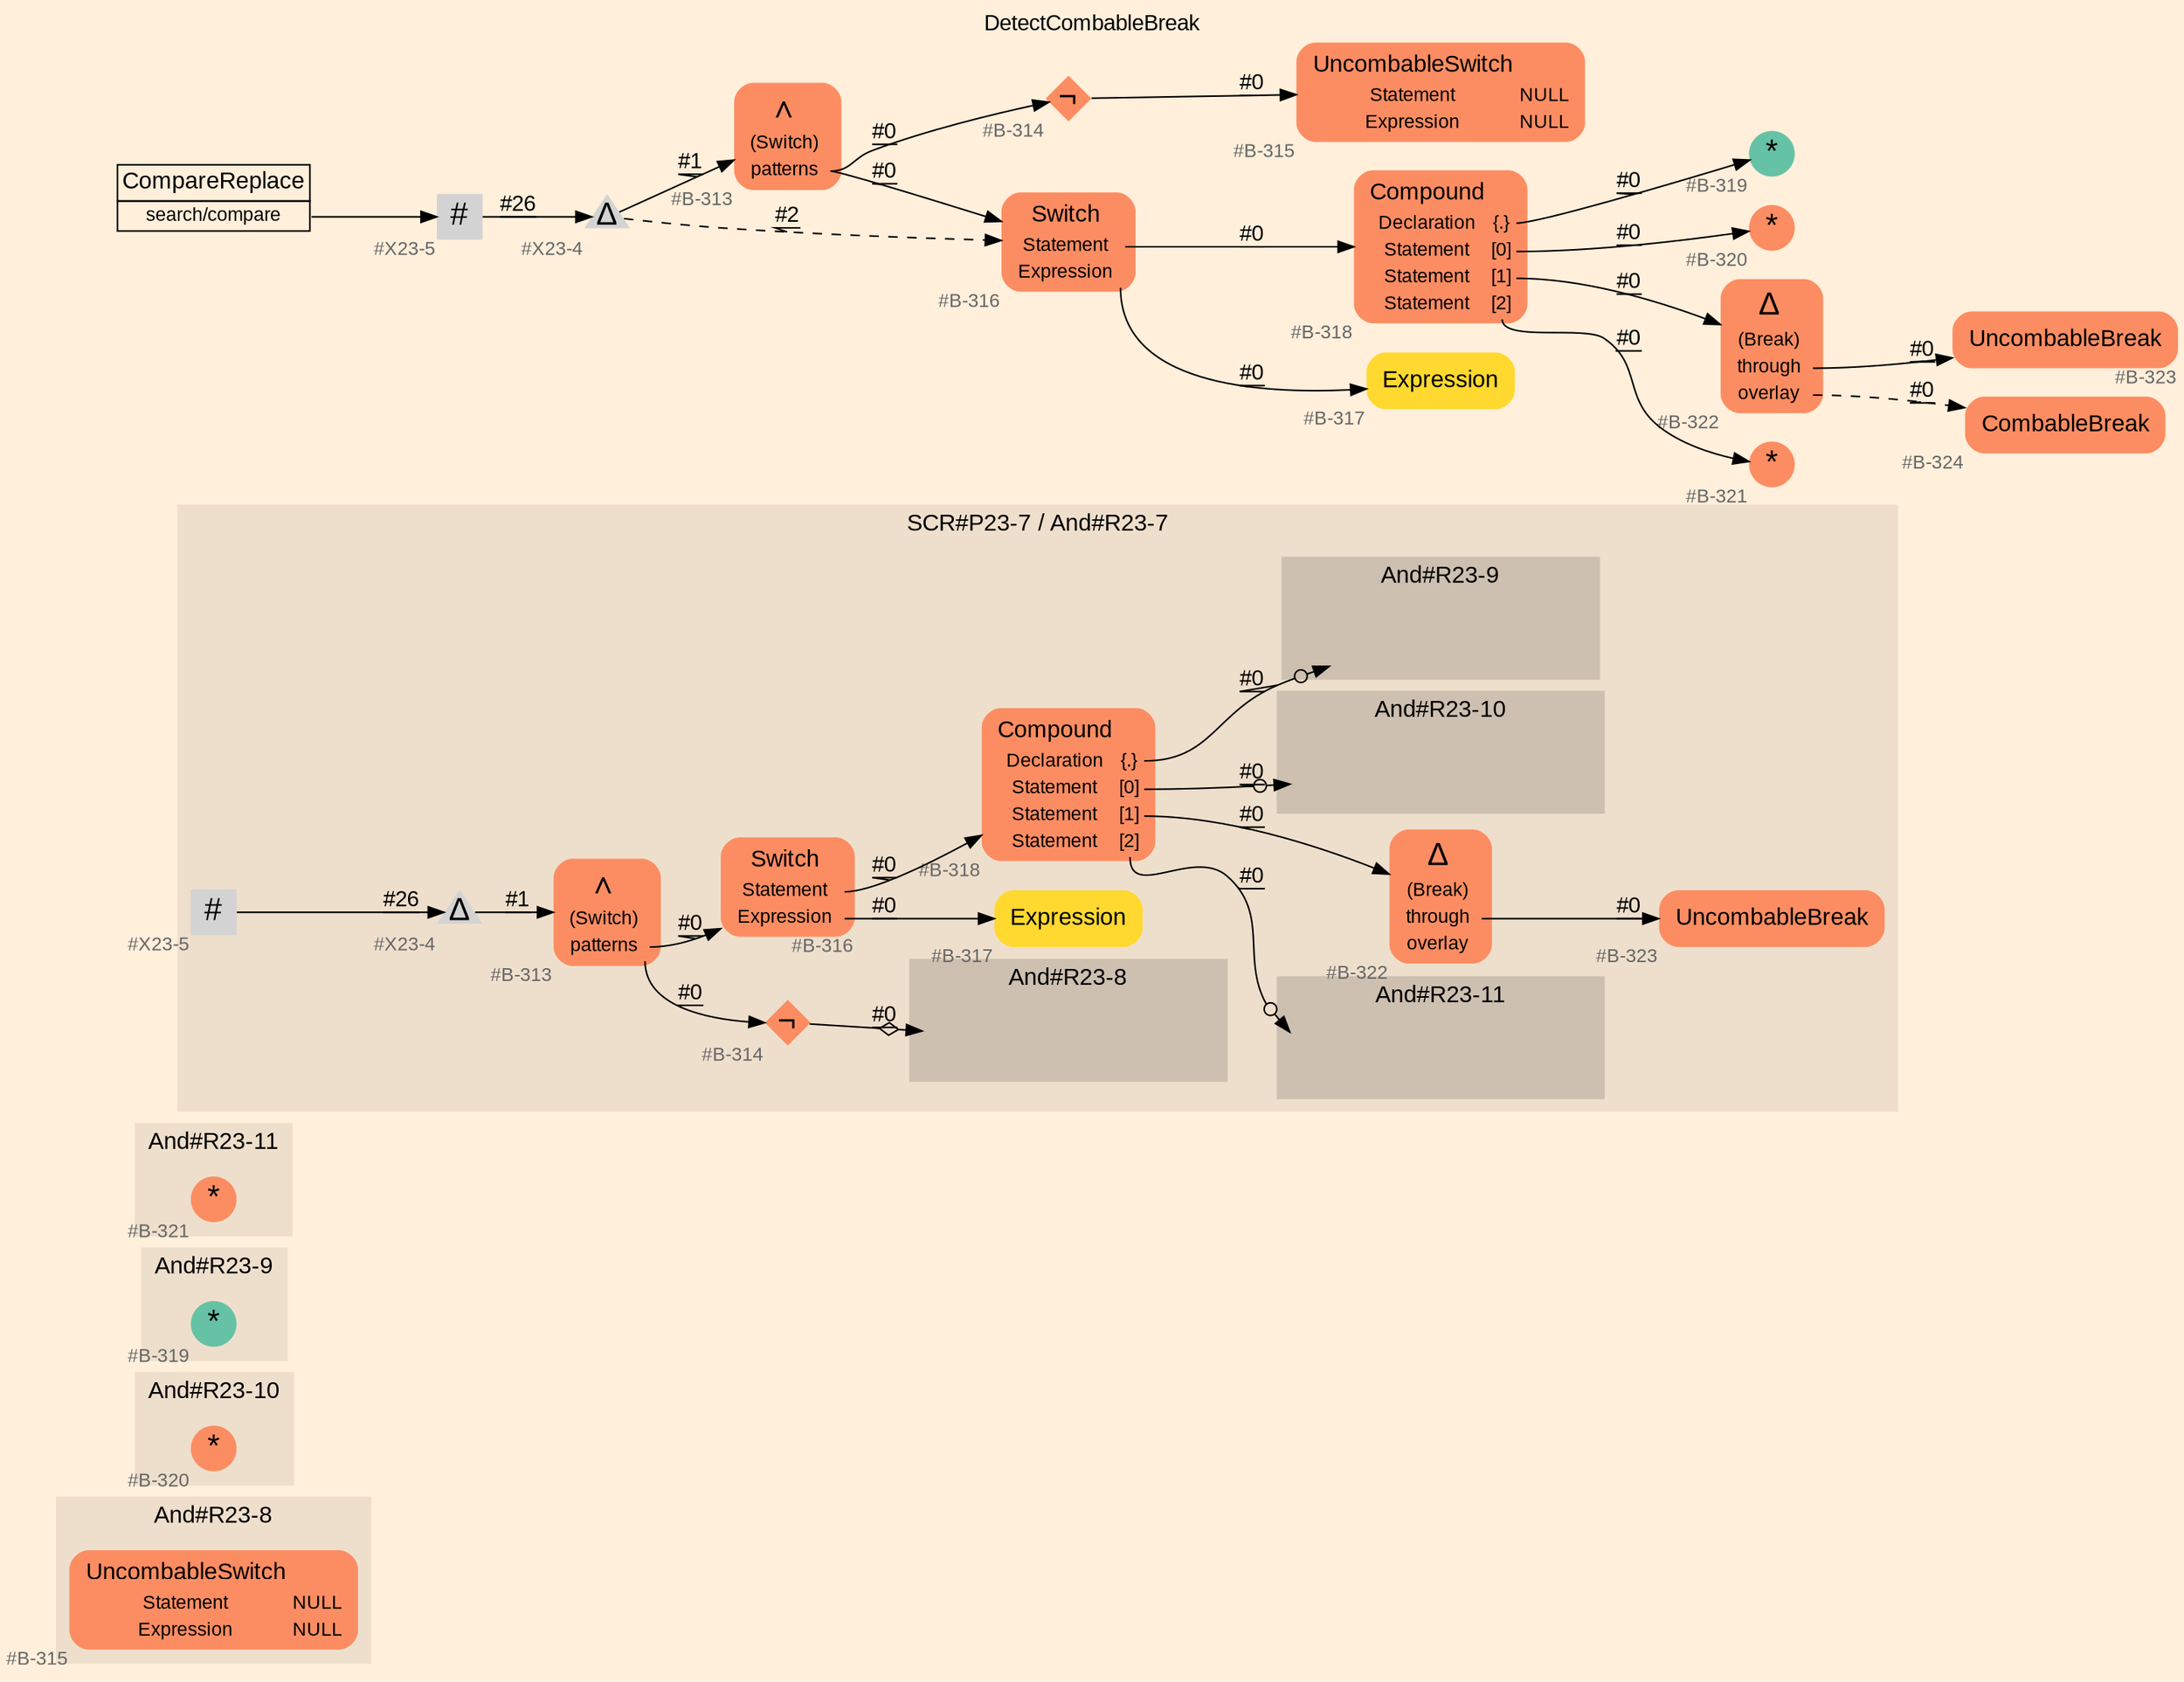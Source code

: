 digraph "DetectCombableBreak" {
label = "DetectCombableBreak"
labelloc = t
graph [
    rankdir = "LR"
    ranksep = 0.3
    bgcolor = antiquewhite1
    color = black
    fontcolor = black
    fontname = "Arial"
];
node [
    fontname = "Arial"
];
edge [
    fontname = "Arial"
];

// -------------------- figure And#R23-8 --------------------
// -------- region And#R23-8 ----------
subgraph "clusterAnd#R23-8" {
    label = "And#R23-8"
    style = "filled"
    color = antiquewhite2
    fontsize = "15"
    // -------- block And#R23-8/#B-315 ----------
    "And#R23-8/#B-315" [
        fillcolor = "/set28/2"
        xlabel = "#B-315"
        fontsize = "12"
        fontcolor = grey40
        shape = "plaintext"
        label = <<TABLE BORDER="0" CELLBORDER="0" CELLSPACING="0">
         <TR><TD><FONT COLOR="black" POINT-SIZE="15">UncombableSwitch</FONT></TD></TR>
         <TR><TD><FONT COLOR="black" POINT-SIZE="12">Statement</FONT></TD><TD PORT="port0"><FONT COLOR="black" POINT-SIZE="12">NULL</FONT></TD></TR>
         <TR><TD><FONT COLOR="black" POINT-SIZE="12">Expression</FONT></TD><TD PORT="port1"><FONT COLOR="black" POINT-SIZE="12">NULL</FONT></TD></TR>
        </TABLE>>
        style = "rounded,filled"
    ];
    
}


// -------------------- figure And#R23-10 --------------------
// -------- region And#R23-10 ----------
subgraph "clusterAnd#R23-10" {
    label = "And#R23-10"
    style = "filled"
    color = antiquewhite2
    fontsize = "15"
    // -------- block And#R23-10/#B-320 ----------
    "And#R23-10/#B-320" [
        fillcolor = "/set28/2"
        xlabel = "#B-320"
        fontsize = "12"
        fontcolor = grey40
        shape = "circle"
        label = <<FONT COLOR="black" POINT-SIZE="20">*</FONT>>
        style = "filled"
        penwidth = 0.0
        fixedsize = true
        width = 0.4
        height = 0.4
    ];
    
}


// -------------------- figure And#R23-9 --------------------
// -------- region And#R23-9 ----------
subgraph "clusterAnd#R23-9" {
    label = "And#R23-9"
    style = "filled"
    color = antiquewhite2
    fontsize = "15"
    // -------- block And#R23-9/#B-319 ----------
    "And#R23-9/#B-319" [
        fillcolor = "/set28/1"
        xlabel = "#B-319"
        fontsize = "12"
        fontcolor = grey40
        shape = "circle"
        label = <<FONT COLOR="black" POINT-SIZE="20">*</FONT>>
        style = "filled"
        penwidth = 0.0
        fixedsize = true
        width = 0.4
        height = 0.4
    ];
    
}


// -------------------- figure And#R23-11 --------------------
// -------- region And#R23-11 ----------
subgraph "clusterAnd#R23-11" {
    label = "And#R23-11"
    style = "filled"
    color = antiquewhite2
    fontsize = "15"
    // -------- block And#R23-11/#B-321 ----------
    "And#R23-11/#B-321" [
        fillcolor = "/set28/2"
        xlabel = "#B-321"
        fontsize = "12"
        fontcolor = grey40
        shape = "circle"
        label = <<FONT COLOR="black" POINT-SIZE="20">*</FONT>>
        style = "filled"
        penwidth = 0.0
        fixedsize = true
        width = 0.4
        height = 0.4
    ];
    
}


// -------------------- figure And#R23-7 --------------------
// -------- region And#R23-7 ----------
subgraph "clusterAnd#R23-7" {
    label = "SCR#P23-7 / And#R23-7"
    style = "filled"
    color = antiquewhite2
    fontsize = "15"
    // -------- block And#R23-7/#B-314 ----------
    "And#R23-7/#B-314" [
        fillcolor = "/set28/2"
        xlabel = "#B-314"
        fontsize = "12"
        fontcolor = grey40
        shape = "diamond"
        label = <<FONT COLOR="black" POINT-SIZE="20">¬</FONT>>
        style = "filled"
        penwidth = 0.0
        fixedsize = true
        width = 0.4
        height = 0.4
    ];
    
    // -------- block And#R23-7/#X23-4 ----------
    "And#R23-7/#X23-4" [
        xlabel = "#X23-4"
        fontsize = "12"
        fontcolor = grey40
        shape = "triangle"
        label = <<FONT COLOR="black" POINT-SIZE="20">Δ</FONT>>
        style = "filled"
        penwidth = 0.0
        fixedsize = true
        width = 0.4
        height = 0.4
    ];
    
    // -------- block And#R23-7/#B-322 ----------
    "And#R23-7/#B-322" [
        fillcolor = "/set28/2"
        xlabel = "#B-322"
        fontsize = "12"
        fontcolor = grey40
        shape = "plaintext"
        label = <<TABLE BORDER="0" CELLBORDER="0" CELLSPACING="0">
         <TR><TD><FONT COLOR="black" POINT-SIZE="20">Δ</FONT></TD></TR>
         <TR><TD><FONT COLOR="black" POINT-SIZE="12">(Break)</FONT></TD><TD PORT="port0"></TD></TR>
         <TR><TD><FONT COLOR="black" POINT-SIZE="12">through</FONT></TD><TD PORT="port1"></TD></TR>
         <TR><TD><FONT COLOR="black" POINT-SIZE="12">overlay</FONT></TD><TD PORT="port2"></TD></TR>
        </TABLE>>
        style = "rounded,filled"
    ];
    
    // -------- block And#R23-7/#B-313 ----------
    "And#R23-7/#B-313" [
        fillcolor = "/set28/2"
        xlabel = "#B-313"
        fontsize = "12"
        fontcolor = grey40
        shape = "plaintext"
        label = <<TABLE BORDER="0" CELLBORDER="0" CELLSPACING="0">
         <TR><TD><FONT COLOR="black" POINT-SIZE="20">∧</FONT></TD></TR>
         <TR><TD><FONT COLOR="black" POINT-SIZE="12">(Switch)</FONT></TD><TD PORT="port0"></TD></TR>
         <TR><TD><FONT COLOR="black" POINT-SIZE="12">patterns</FONT></TD><TD PORT="port1"></TD></TR>
        </TABLE>>
        style = "rounded,filled"
    ];
    
    // -------- block And#R23-7/#B-317 ----------
    "And#R23-7/#B-317" [
        fillcolor = "/set28/6"
        xlabel = "#B-317"
        fontsize = "12"
        fontcolor = grey40
        shape = "plaintext"
        label = <<TABLE BORDER="0" CELLBORDER="0" CELLSPACING="0">
         <TR><TD><FONT COLOR="black" POINT-SIZE="15">Expression</FONT></TD></TR>
        </TABLE>>
        style = "rounded,filled"
    ];
    
    // -------- block And#R23-7/#B-316 ----------
    "And#R23-7/#B-316" [
        fillcolor = "/set28/2"
        xlabel = "#B-316"
        fontsize = "12"
        fontcolor = grey40
        shape = "plaintext"
        label = <<TABLE BORDER="0" CELLBORDER="0" CELLSPACING="0">
         <TR><TD><FONT COLOR="black" POINT-SIZE="15">Switch</FONT></TD></TR>
         <TR><TD><FONT COLOR="black" POINT-SIZE="12">Statement</FONT></TD><TD PORT="port0"></TD></TR>
         <TR><TD><FONT COLOR="black" POINT-SIZE="12">Expression</FONT></TD><TD PORT="port1"></TD></TR>
        </TABLE>>
        style = "rounded,filled"
    ];
    
    // -------- block And#R23-7/#B-318 ----------
    "And#R23-7/#B-318" [
        fillcolor = "/set28/2"
        xlabel = "#B-318"
        fontsize = "12"
        fontcolor = grey40
        shape = "plaintext"
        label = <<TABLE BORDER="0" CELLBORDER="0" CELLSPACING="0">
         <TR><TD><FONT COLOR="black" POINT-SIZE="15">Compound</FONT></TD></TR>
         <TR><TD><FONT COLOR="black" POINT-SIZE="12">Declaration</FONT></TD><TD PORT="port0"><FONT COLOR="black" POINT-SIZE="12">{.}</FONT></TD></TR>
         <TR><TD><FONT COLOR="black" POINT-SIZE="12">Statement</FONT></TD><TD PORT="port1"><FONT COLOR="black" POINT-SIZE="12">[0]</FONT></TD></TR>
         <TR><TD><FONT COLOR="black" POINT-SIZE="12">Statement</FONT></TD><TD PORT="port2"><FONT COLOR="black" POINT-SIZE="12">[1]</FONT></TD></TR>
         <TR><TD><FONT COLOR="black" POINT-SIZE="12">Statement</FONT></TD><TD PORT="port3"><FONT COLOR="black" POINT-SIZE="12">[2]</FONT></TD></TR>
        </TABLE>>
        style = "rounded,filled"
    ];
    
    // -------- block And#R23-7/#X23-5 ----------
    "And#R23-7/#X23-5" [
        xlabel = "#X23-5"
        fontsize = "12"
        fontcolor = grey40
        shape = "square"
        label = <<FONT COLOR="black" POINT-SIZE="20">#</FONT>>
        style = "filled"
        penwidth = 0.0
        fixedsize = true
        width = 0.4
        height = 0.4
    ];
    
    // -------- block And#R23-7/#B-323 ----------
    "And#R23-7/#B-323" [
        fillcolor = "/set28/2"
        xlabel = "#B-323"
        fontsize = "12"
        fontcolor = grey40
        shape = "plaintext"
        label = <<TABLE BORDER="0" CELLBORDER="0" CELLSPACING="0">
         <TR><TD><FONT COLOR="black" POINT-SIZE="15">UncombableBreak</FONT></TD></TR>
        </TABLE>>
        style = "rounded,filled"
    ];
    
    // -------- region And#R23-7/And#R23-8 ----------
    subgraph "clusterAnd#R23-7/And#R23-8" {
        label = "And#R23-8"
        style = "filled"
        color = antiquewhite3
        fontsize = "15"
        // -------- block And#R23-7/And#R23-8/#B-315 ----------
        "And#R23-7/And#R23-8/#B-315" [
            fillcolor = "/set28/2"
            xlabel = "#B-315"
            fontsize = "12"
            fontcolor = grey40
            shape = "none"
            style = "invisible"
        ];
        
    }
    
    // -------- region And#R23-7/And#R23-9 ----------
    subgraph "clusterAnd#R23-7/And#R23-9" {
        label = "And#R23-9"
        style = "filled"
        color = antiquewhite3
        fontsize = "15"
        // -------- block And#R23-7/And#R23-9/#B-319 ----------
        "And#R23-7/And#R23-9/#B-319" [
            fillcolor = "/set28/1"
            xlabel = "#B-319"
            fontsize = "12"
            fontcolor = grey40
            shape = "none"
            style = "invisible"
        ];
        
    }
    
    // -------- region And#R23-7/And#R23-10 ----------
    subgraph "clusterAnd#R23-7/And#R23-10" {
        label = "And#R23-10"
        style = "filled"
        color = antiquewhite3
        fontsize = "15"
        // -------- block And#R23-7/And#R23-10/#B-320 ----------
        "And#R23-7/And#R23-10/#B-320" [
            fillcolor = "/set28/2"
            xlabel = "#B-320"
            fontsize = "12"
            fontcolor = grey40
            shape = "none"
            style = "invisible"
        ];
        
    }
    
    // -------- region And#R23-7/And#R23-11 ----------
    subgraph "clusterAnd#R23-7/And#R23-11" {
        label = "And#R23-11"
        style = "filled"
        color = antiquewhite3
        fontsize = "15"
        // -------- block And#R23-7/And#R23-11/#B-321 ----------
        "And#R23-7/And#R23-11/#B-321" [
            fillcolor = "/set28/2"
            xlabel = "#B-321"
            fontsize = "12"
            fontcolor = grey40
            shape = "none"
            style = "invisible"
        ];
        
    }
    
}

"And#R23-7/#B-314" -> "And#R23-7/And#R23-8/#B-315" [
    arrowhead="normalnoneodiamond"
    label = "#0"
    decorate = true
    color = black
    fontcolor = black
];

"And#R23-7/#X23-4" -> "And#R23-7/#B-313" [
    label = "#1"
    decorate = true
    color = black
    fontcolor = black
];

"And#R23-7/#B-322":port1 -> "And#R23-7/#B-323" [
    label = "#0"
    decorate = true
    color = black
    fontcolor = black
];

"And#R23-7/#B-313":port1 -> "And#R23-7/#B-314" [
    label = "#0"
    decorate = true
    color = black
    fontcolor = black
];

"And#R23-7/#B-313":port1 -> "And#R23-7/#B-316" [
    label = "#0"
    decorate = true
    color = black
    fontcolor = black
];

"And#R23-7/#B-316":port0 -> "And#R23-7/#B-318" [
    label = "#0"
    decorate = true
    color = black
    fontcolor = black
];

"And#R23-7/#B-316":port1 -> "And#R23-7/#B-317" [
    label = "#0"
    decorate = true
    color = black
    fontcolor = black
];

"And#R23-7/#B-318":port0 -> "And#R23-7/And#R23-9/#B-319" [
    arrowhead="normalnoneodot"
    label = "#0"
    decorate = true
    color = black
    fontcolor = black
];

"And#R23-7/#B-318":port1 -> "And#R23-7/And#R23-10/#B-320" [
    arrowhead="normalnoneodot"
    label = "#0"
    decorate = true
    color = black
    fontcolor = black
];

"And#R23-7/#B-318":port2 -> "And#R23-7/#B-322" [
    label = "#0"
    decorate = true
    color = black
    fontcolor = black
];

"And#R23-7/#B-318":port3 -> "And#R23-7/And#R23-11/#B-321" [
    arrowhead="normalnoneodot"
    label = "#0"
    decorate = true
    color = black
    fontcolor = black
];

"And#R23-7/#X23-5" -> "And#R23-7/#X23-4" [
    label = "#26"
    decorate = true
    color = black
    fontcolor = black
];


// -------------------- transformation figure --------------------
// -------- block CR#X23-6 ----------
"CR#X23-6" [
    fillcolor = antiquewhite1
    fontsize = "12"
    fontcolor = grey40
    shape = "plaintext"
    label = <<TABLE BORDER="0" CELLBORDER="1" CELLSPACING="0">
     <TR><TD><FONT COLOR="black" POINT-SIZE="15">CompareReplace</FONT></TD></TR>
     <TR><TD PORT="port0"><FONT COLOR="black" POINT-SIZE="12">search/compare</FONT></TD></TR>
    </TABLE>>
    style = "filled"
    color = black
];

// -------- block #X23-5 ----------
"#X23-5" [
    xlabel = "#X23-5"
    fontsize = "12"
    fontcolor = grey40
    shape = "square"
    label = <<FONT COLOR="black" POINT-SIZE="20">#</FONT>>
    style = "filled"
    penwidth = 0.0
    fixedsize = true
    width = 0.4
    height = 0.4
];

// -------- block #X23-4 ----------
"#X23-4" [
    xlabel = "#X23-4"
    fontsize = "12"
    fontcolor = grey40
    shape = "triangle"
    label = <<FONT COLOR="black" POINT-SIZE="20">Δ</FONT>>
    style = "filled"
    penwidth = 0.0
    fixedsize = true
    width = 0.4
    height = 0.4
];

// -------- block #B-313 ----------
"#B-313" [
    fillcolor = "/set28/2"
    xlabel = "#B-313"
    fontsize = "12"
    fontcolor = grey40
    shape = "plaintext"
    label = <<TABLE BORDER="0" CELLBORDER="0" CELLSPACING="0">
     <TR><TD><FONT COLOR="black" POINT-SIZE="20">∧</FONT></TD></TR>
     <TR><TD><FONT COLOR="black" POINT-SIZE="12">(Switch)</FONT></TD><TD PORT="port0"></TD></TR>
     <TR><TD><FONT COLOR="black" POINT-SIZE="12">patterns</FONT></TD><TD PORT="port1"></TD></TR>
    </TABLE>>
    style = "rounded,filled"
];

// -------- block #B-314 ----------
"#B-314" [
    fillcolor = "/set28/2"
    xlabel = "#B-314"
    fontsize = "12"
    fontcolor = grey40
    shape = "diamond"
    label = <<FONT COLOR="black" POINT-SIZE="20">¬</FONT>>
    style = "filled"
    penwidth = 0.0
    fixedsize = true
    width = 0.4
    height = 0.4
];

// -------- block #B-315 ----------
"#B-315" [
    fillcolor = "/set28/2"
    xlabel = "#B-315"
    fontsize = "12"
    fontcolor = grey40
    shape = "plaintext"
    label = <<TABLE BORDER="0" CELLBORDER="0" CELLSPACING="0">
     <TR><TD><FONT COLOR="black" POINT-SIZE="15">UncombableSwitch</FONT></TD></TR>
     <TR><TD><FONT COLOR="black" POINT-SIZE="12">Statement</FONT></TD><TD PORT="port0"><FONT COLOR="black" POINT-SIZE="12">NULL</FONT></TD></TR>
     <TR><TD><FONT COLOR="black" POINT-SIZE="12">Expression</FONT></TD><TD PORT="port1"><FONT COLOR="black" POINT-SIZE="12">NULL</FONT></TD></TR>
    </TABLE>>
    style = "rounded,filled"
];

// -------- block #B-316 ----------
"#B-316" [
    fillcolor = "/set28/2"
    xlabel = "#B-316"
    fontsize = "12"
    fontcolor = grey40
    shape = "plaintext"
    label = <<TABLE BORDER="0" CELLBORDER="0" CELLSPACING="0">
     <TR><TD><FONT COLOR="black" POINT-SIZE="15">Switch</FONT></TD></TR>
     <TR><TD><FONT COLOR="black" POINT-SIZE="12">Statement</FONT></TD><TD PORT="port0"></TD></TR>
     <TR><TD><FONT COLOR="black" POINT-SIZE="12">Expression</FONT></TD><TD PORT="port1"></TD></TR>
    </TABLE>>
    style = "rounded,filled"
];

// -------- block #B-318 ----------
"#B-318" [
    fillcolor = "/set28/2"
    xlabel = "#B-318"
    fontsize = "12"
    fontcolor = grey40
    shape = "plaintext"
    label = <<TABLE BORDER="0" CELLBORDER="0" CELLSPACING="0">
     <TR><TD><FONT COLOR="black" POINT-SIZE="15">Compound</FONT></TD></TR>
     <TR><TD><FONT COLOR="black" POINT-SIZE="12">Declaration</FONT></TD><TD PORT="port0"><FONT COLOR="black" POINT-SIZE="12">{.}</FONT></TD></TR>
     <TR><TD><FONT COLOR="black" POINT-SIZE="12">Statement</FONT></TD><TD PORT="port1"><FONT COLOR="black" POINT-SIZE="12">[0]</FONT></TD></TR>
     <TR><TD><FONT COLOR="black" POINT-SIZE="12">Statement</FONT></TD><TD PORT="port2"><FONT COLOR="black" POINT-SIZE="12">[1]</FONT></TD></TR>
     <TR><TD><FONT COLOR="black" POINT-SIZE="12">Statement</FONT></TD><TD PORT="port3"><FONT COLOR="black" POINT-SIZE="12">[2]</FONT></TD></TR>
    </TABLE>>
    style = "rounded,filled"
];

// -------- block #B-319 ----------
"#B-319" [
    fillcolor = "/set28/1"
    xlabel = "#B-319"
    fontsize = "12"
    fontcolor = grey40
    shape = "circle"
    label = <<FONT COLOR="black" POINT-SIZE="20">*</FONT>>
    style = "filled"
    penwidth = 0.0
    fixedsize = true
    width = 0.4
    height = 0.4
];

// -------- block #B-320 ----------
"#B-320" [
    fillcolor = "/set28/2"
    xlabel = "#B-320"
    fontsize = "12"
    fontcolor = grey40
    shape = "circle"
    label = <<FONT COLOR="black" POINT-SIZE="20">*</FONT>>
    style = "filled"
    penwidth = 0.0
    fixedsize = true
    width = 0.4
    height = 0.4
];

// -------- block #B-322 ----------
"#B-322" [
    fillcolor = "/set28/2"
    xlabel = "#B-322"
    fontsize = "12"
    fontcolor = grey40
    shape = "plaintext"
    label = <<TABLE BORDER="0" CELLBORDER="0" CELLSPACING="0">
     <TR><TD><FONT COLOR="black" POINT-SIZE="20">Δ</FONT></TD></TR>
     <TR><TD><FONT COLOR="black" POINT-SIZE="12">(Break)</FONT></TD><TD PORT="port0"></TD></TR>
     <TR><TD><FONT COLOR="black" POINT-SIZE="12">through</FONT></TD><TD PORT="port1"></TD></TR>
     <TR><TD><FONT COLOR="black" POINT-SIZE="12">overlay</FONT></TD><TD PORT="port2"></TD></TR>
    </TABLE>>
    style = "rounded,filled"
];

// -------- block #B-323 ----------
"#B-323" [
    fillcolor = "/set28/2"
    xlabel = "#B-323"
    fontsize = "12"
    fontcolor = grey40
    shape = "plaintext"
    label = <<TABLE BORDER="0" CELLBORDER="0" CELLSPACING="0">
     <TR><TD><FONT COLOR="black" POINT-SIZE="15">UncombableBreak</FONT></TD></TR>
    </TABLE>>
    style = "rounded,filled"
];

// -------- block #B-324 ----------
"#B-324" [
    fillcolor = "/set28/2"
    xlabel = "#B-324"
    fontsize = "12"
    fontcolor = grey40
    shape = "plaintext"
    label = <<TABLE BORDER="0" CELLBORDER="0" CELLSPACING="0">
     <TR><TD><FONT COLOR="black" POINT-SIZE="15">CombableBreak</FONT></TD></TR>
    </TABLE>>
    style = "rounded,filled"
];

// -------- block #B-321 ----------
"#B-321" [
    fillcolor = "/set28/2"
    xlabel = "#B-321"
    fontsize = "12"
    fontcolor = grey40
    shape = "circle"
    label = <<FONT COLOR="black" POINT-SIZE="20">*</FONT>>
    style = "filled"
    penwidth = 0.0
    fixedsize = true
    width = 0.4
    height = 0.4
];

// -------- block #B-317 ----------
"#B-317" [
    fillcolor = "/set28/6"
    xlabel = "#B-317"
    fontsize = "12"
    fontcolor = grey40
    shape = "plaintext"
    label = <<TABLE BORDER="0" CELLBORDER="0" CELLSPACING="0">
     <TR><TD><FONT COLOR="black" POINT-SIZE="15">Expression</FONT></TD></TR>
    </TABLE>>
    style = "rounded,filled"
];

"CR#X23-6":port0 -> "#X23-5" [
    label = ""
    decorate = true
    color = black
    fontcolor = black
];

"#X23-5" -> "#X23-4" [
    label = "#26"
    decorate = true
    color = black
    fontcolor = black
];

"#X23-4" -> "#B-313" [
    label = "#1"
    decorate = true
    color = black
    fontcolor = black
];

"#X23-4" -> "#B-316" [
    style="dashed"
    label = "#2"
    decorate = true
    color = black
    fontcolor = black
];

"#B-313":port1 -> "#B-314" [
    label = "#0"
    decorate = true
    color = black
    fontcolor = black
];

"#B-313":port1 -> "#B-316" [
    label = "#0"
    decorate = true
    color = black
    fontcolor = black
];

"#B-314" -> "#B-315" [
    label = "#0"
    decorate = true
    color = black
    fontcolor = black
];

"#B-316":port0 -> "#B-318" [
    label = "#0"
    decorate = true
    color = black
    fontcolor = black
];

"#B-316":port1 -> "#B-317" [
    label = "#0"
    decorate = true
    color = black
    fontcolor = black
];

"#B-318":port0 -> "#B-319" [
    label = "#0"
    decorate = true
    color = black
    fontcolor = black
];

"#B-318":port1 -> "#B-320" [
    label = "#0"
    decorate = true
    color = black
    fontcolor = black
];

"#B-318":port2 -> "#B-322" [
    label = "#0"
    decorate = true
    color = black
    fontcolor = black
];

"#B-318":port3 -> "#B-321" [
    label = "#0"
    decorate = true
    color = black
    fontcolor = black
];

"#B-322":port1 -> "#B-323" [
    label = "#0"
    decorate = true
    color = black
    fontcolor = black
];

"#B-322":port2 -> "#B-324" [
    style="dashed"
    label = "#0"
    decorate = true
    color = black
    fontcolor = black
];


}

